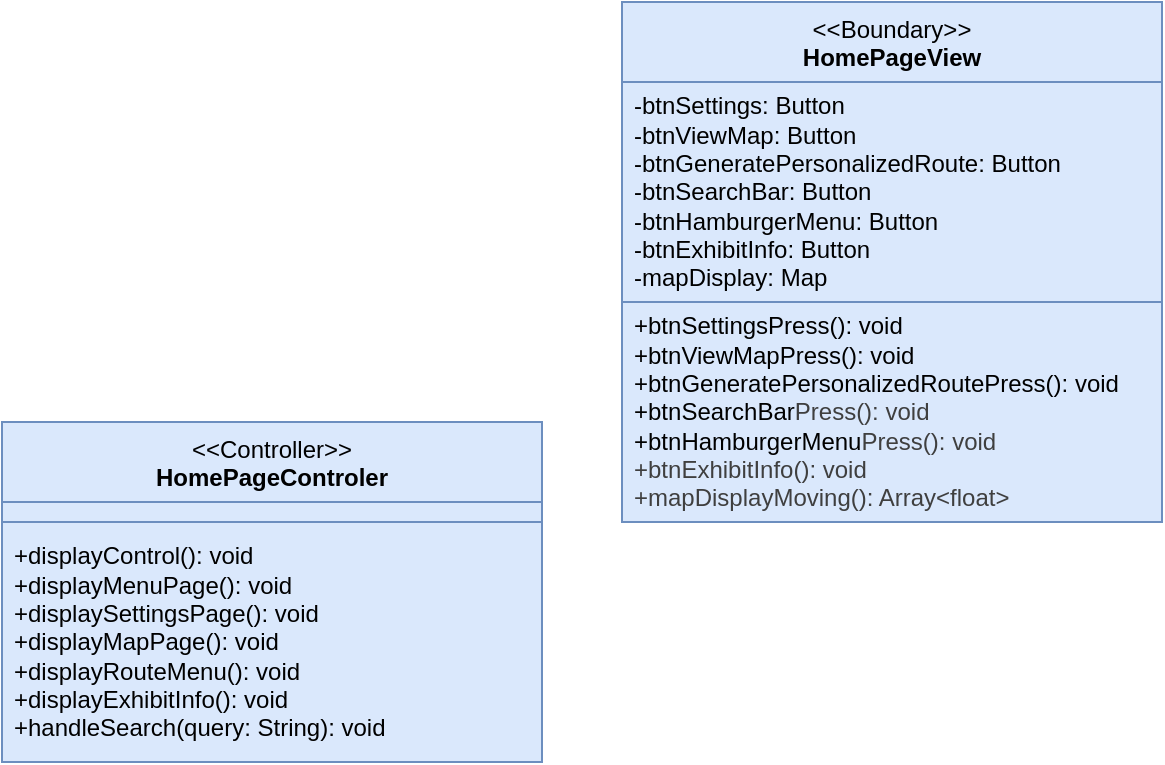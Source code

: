 <mxfile>
    <diagram id="NA8SMDckS1I9ZLGI_7sc" name="Page-1">
        <mxGraphModel dx="749" dy="387" grid="1" gridSize="10" guides="1" tooltips="1" connect="1" arrows="1" fold="1" page="1" pageScale="1" pageWidth="850" pageHeight="1100" math="0" shadow="0">
            <root>
                <mxCell id="0"/>
                <mxCell id="1" parent="0"/>
                <mxCell id="2" value="&amp;lt;&amp;lt;Boundary&amp;gt;&amp;gt;&lt;br&gt;&lt;b&gt;HomePageView&lt;/b&gt;" style="swimlane;fontStyle=0;align=center;verticalAlign=top;childLayout=stackLayout;horizontal=1;startSize=40;horizontalStack=0;resizeParent=1;resizeParentMax=0;resizeLast=0;collapsible=0;marginBottom=0;html=1;whiteSpace=wrap;fillColor=#dae8fc;strokeColor=#6c8ebf;swimlaneFillColor=none;gradientColor=none;fillStyle=auto;" vertex="1" parent="1">
                    <mxGeometry x="350" y="200" width="270" height="260" as="geometry"/>
                </mxCell>
                <mxCell id="3" value="-btnSettings: Button&lt;div&gt;-btnViewMap: Button&lt;/div&gt;&lt;div&gt;-btnGeneratePersonalizedRoute: Button&lt;/div&gt;&lt;div&gt;-btnSearchBar: Button&lt;/div&gt;&lt;div&gt;-btnHamburgerMenu: Button&lt;/div&gt;&lt;div&gt;-btnExhibitInfo: Button&lt;/div&gt;&lt;div&gt;-mapDisplay: Map&lt;/div&gt;" style="text;html=1;strokeColor=#6c8ebf;fillColor=#dae8fc;align=left;verticalAlign=middle;spacingLeft=4;spacingRight=4;overflow=hidden;rotatable=0;points=[[0,0.5],[1,0.5]];portConstraint=eastwest;whiteSpace=wrap;swimlaneFillColor=none;gradientColor=none;fillStyle=auto;" vertex="1" parent="2">
                    <mxGeometry y="40" width="270" height="110" as="geometry"/>
                </mxCell>
                <mxCell id="4" value="&lt;span style=&quot;color: rgb(0, 0, 0);&quot;&gt;+btnSettingsPress(): void&lt;/span&gt;&lt;div&gt;+btnViewMapPress(): void&lt;/div&gt;&lt;div&gt;+btnGeneratePersonalizedRoutePress(): void&lt;/div&gt;&lt;div&gt;+btnSearchBar&lt;span style=&quot;color: rgb(63, 63, 63); background-color: transparent;&quot;&gt;Press(): void&lt;/span&gt;&lt;/div&gt;&lt;div&gt;+btnHamburgerMenu&lt;span style=&quot;color: rgb(63, 63, 63); background-color: transparent;&quot;&gt;Press(): void&lt;/span&gt;&lt;/div&gt;&lt;div&gt;&lt;span style=&quot;color: rgb(63, 63, 63); background-color: transparent;&quot;&gt;+btnExhibitInfo(): void&lt;/span&gt;&lt;/div&gt;&lt;div&gt;&lt;span style=&quot;color: rgb(63, 63, 63); background-color: transparent;&quot;&gt;+mapDisplayMoving(): Array&amp;lt;float&amp;gt;&lt;/span&gt;&lt;/div&gt;" style="text;html=1;strokeColor=#6c8ebf;fillColor=#dae8fc;align=left;verticalAlign=middle;spacingLeft=4;spacingRight=4;overflow=hidden;rotatable=0;points=[[0,0.5],[1,0.5]];portConstraint=eastwest;whiteSpace=wrap;swimlaneFillColor=none;gradientColor=none;fillStyle=auto;" vertex="1" parent="2">
                    <mxGeometry y="150" width="270" height="110" as="geometry"/>
                </mxCell>
                <mxCell id="5" value="&amp;lt;&amp;lt;Controller&amp;gt;&amp;gt;&lt;br&gt;&lt;b&gt;HomePageControler&lt;/b&gt;" style="swimlane;fontStyle=0;align=center;verticalAlign=top;childLayout=stackLayout;horizontal=1;startSize=40;horizontalStack=0;resizeParent=1;resizeParentMax=0;resizeLast=0;collapsible=0;marginBottom=0;html=1;whiteSpace=wrap;fillColor=#dae8fc;strokeColor=#6c8ebf;swimlaneFillColor=none;gradientColor=none;fillStyle=auto;" vertex="1" parent="1">
                    <mxGeometry x="40" y="410" width="270" height="170" as="geometry"/>
                </mxCell>
                <mxCell id="6" value="" style="text;html=1;strokeColor=#6c8ebf;fillColor=#dae8fc;align=left;verticalAlign=middle;spacingLeft=4;spacingRight=4;overflow=hidden;rotatable=0;points=[[0,0.5],[1,0.5]];portConstraint=eastwest;whiteSpace=wrap;swimlaneFillColor=none;gradientColor=none;fillStyle=auto;" vertex="1" parent="5">
                    <mxGeometry y="40" width="270" height="10" as="geometry"/>
                </mxCell>
                <mxCell id="7" value="&lt;div&gt;+displayControl(): void&lt;/div&gt;+displayMenuPage(): void&lt;div&gt;+displaySettingsPage(): void&lt;/div&gt;&lt;div&gt;+displayMapPage(): void&lt;/div&gt;&lt;div&gt;+displayRouteMenu(): void&lt;/div&gt;&lt;div&gt;+displayExhibitInfo(): void&lt;/div&gt;&lt;div&gt;+handleSearch(query: String): void&lt;/div&gt;" style="text;html=1;strokeColor=#6c8ebf;fillColor=#dae8fc;align=left;verticalAlign=middle;spacingLeft=4;spacingRight=4;overflow=hidden;rotatable=0;points=[[0,0.5],[1,0.5]];portConstraint=eastwest;whiteSpace=wrap;swimlaneFillColor=none;gradientColor=none;fillStyle=auto;" vertex="1" parent="5">
                    <mxGeometry y="50" width="270" height="120" as="geometry"/>
                </mxCell>
            </root>
        </mxGraphModel>
    </diagram>
</mxfile>